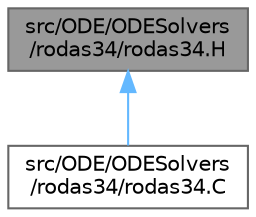 digraph "src/ODE/ODESolvers/rodas34/rodas34.H"
{
 // LATEX_PDF_SIZE
  bgcolor="transparent";
  edge [fontname=Helvetica,fontsize=10,labelfontname=Helvetica,labelfontsize=10];
  node [fontname=Helvetica,fontsize=10,shape=box,height=0.2,width=0.4];
  Node1 [id="Node000001",label="src/ODE/ODESolvers\l/rodas34/rodas34.H",height=0.2,width=0.4,color="gray40", fillcolor="grey60", style="filled", fontcolor="black",tooltip=" "];
  Node1 -> Node2 [id="edge1_Node000001_Node000002",dir="back",color="steelblue1",style="solid",tooltip=" "];
  Node2 [id="Node000002",label="src/ODE/ODESolvers\l/rodas34/rodas34.C",height=0.2,width=0.4,color="grey40", fillcolor="white", style="filled",URL="$rodas34_8C.html",tooltip=" "];
}
